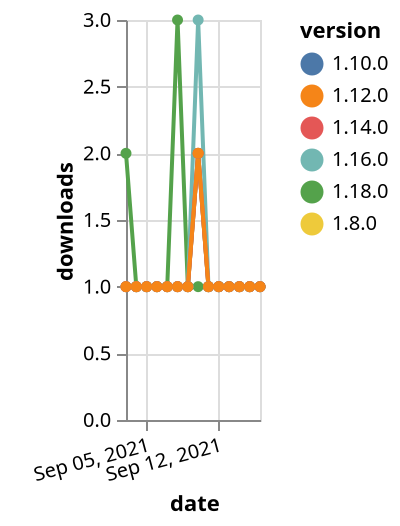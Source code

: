 {"$schema": "https://vega.github.io/schema/vega-lite/v5.json", "description": "A simple bar chart with embedded data.", "data": {"values": [{"date": "2021-09-03", "total": 113, "delta": 2, "version": "1.18.0"}, {"date": "2021-09-04", "total": 114, "delta": 1, "version": "1.18.0"}, {"date": "2021-09-05", "total": 115, "delta": 1, "version": "1.18.0"}, {"date": "2021-09-06", "total": 116, "delta": 1, "version": "1.18.0"}, {"date": "2021-09-07", "total": 117, "delta": 1, "version": "1.18.0"}, {"date": "2021-09-08", "total": 120, "delta": 3, "version": "1.18.0"}, {"date": "2021-09-09", "total": 121, "delta": 1, "version": "1.18.0"}, {"date": "2021-09-10", "total": 122, "delta": 1, "version": "1.18.0"}, {"date": "2021-09-11", "total": 123, "delta": 1, "version": "1.18.0"}, {"date": "2021-09-12", "total": 124, "delta": 1, "version": "1.18.0"}, {"date": "2021-09-13", "total": 125, "delta": 1, "version": "1.18.0"}, {"date": "2021-09-14", "total": 126, "delta": 1, "version": "1.18.0"}, {"date": "2021-09-15", "total": 127, "delta": 1, "version": "1.18.0"}, {"date": "2021-09-16", "total": 128, "delta": 1, "version": "1.18.0"}, {"date": "2021-09-03", "total": 235, "delta": 1, "version": "1.8.0"}, {"date": "2021-09-04", "total": 236, "delta": 1, "version": "1.8.0"}, {"date": "2021-09-05", "total": 237, "delta": 1, "version": "1.8.0"}, {"date": "2021-09-06", "total": 238, "delta": 1, "version": "1.8.0"}, {"date": "2021-09-07", "total": 239, "delta": 1, "version": "1.8.0"}, {"date": "2021-09-08", "total": 240, "delta": 1, "version": "1.8.0"}, {"date": "2021-09-09", "total": 241, "delta": 1, "version": "1.8.0"}, {"date": "2021-09-10", "total": 243, "delta": 2, "version": "1.8.0"}, {"date": "2021-09-11", "total": 244, "delta": 1, "version": "1.8.0"}, {"date": "2021-09-12", "total": 245, "delta": 1, "version": "1.8.0"}, {"date": "2021-09-13", "total": 246, "delta": 1, "version": "1.8.0"}, {"date": "2021-09-14", "total": 247, "delta": 1, "version": "1.8.0"}, {"date": "2021-09-15", "total": 248, "delta": 1, "version": "1.8.0"}, {"date": "2021-09-16", "total": 249, "delta": 1, "version": "1.8.0"}, {"date": "2021-09-03", "total": 191, "delta": 1, "version": "1.10.0"}, {"date": "2021-09-04", "total": 192, "delta": 1, "version": "1.10.0"}, {"date": "2021-09-05", "total": 193, "delta": 1, "version": "1.10.0"}, {"date": "2021-09-06", "total": 194, "delta": 1, "version": "1.10.0"}, {"date": "2021-09-07", "total": 195, "delta": 1, "version": "1.10.0"}, {"date": "2021-09-08", "total": 196, "delta": 1, "version": "1.10.0"}, {"date": "2021-09-09", "total": 197, "delta": 1, "version": "1.10.0"}, {"date": "2021-09-10", "total": 199, "delta": 2, "version": "1.10.0"}, {"date": "2021-09-11", "total": 200, "delta": 1, "version": "1.10.0"}, {"date": "2021-09-12", "total": 201, "delta": 1, "version": "1.10.0"}, {"date": "2021-09-13", "total": 202, "delta": 1, "version": "1.10.0"}, {"date": "2021-09-14", "total": 203, "delta": 1, "version": "1.10.0"}, {"date": "2021-09-15", "total": 204, "delta": 1, "version": "1.10.0"}, {"date": "2021-09-16", "total": 205, "delta": 1, "version": "1.10.0"}, {"date": "2021-09-03", "total": 176, "delta": 1, "version": "1.16.0"}, {"date": "2021-09-04", "total": 177, "delta": 1, "version": "1.16.0"}, {"date": "2021-09-05", "total": 178, "delta": 1, "version": "1.16.0"}, {"date": "2021-09-06", "total": 179, "delta": 1, "version": "1.16.0"}, {"date": "2021-09-07", "total": 180, "delta": 1, "version": "1.16.0"}, {"date": "2021-09-08", "total": 181, "delta": 1, "version": "1.16.0"}, {"date": "2021-09-09", "total": 182, "delta": 1, "version": "1.16.0"}, {"date": "2021-09-10", "total": 185, "delta": 3, "version": "1.16.0"}, {"date": "2021-09-11", "total": 186, "delta": 1, "version": "1.16.0"}, {"date": "2021-09-12", "total": 187, "delta": 1, "version": "1.16.0"}, {"date": "2021-09-13", "total": 188, "delta": 1, "version": "1.16.0"}, {"date": "2021-09-14", "total": 189, "delta": 1, "version": "1.16.0"}, {"date": "2021-09-15", "total": 190, "delta": 1, "version": "1.16.0"}, {"date": "2021-09-16", "total": 191, "delta": 1, "version": "1.16.0"}, {"date": "2021-09-03", "total": 153, "delta": 1, "version": "1.14.0"}, {"date": "2021-09-04", "total": 154, "delta": 1, "version": "1.14.0"}, {"date": "2021-09-05", "total": 155, "delta": 1, "version": "1.14.0"}, {"date": "2021-09-06", "total": 156, "delta": 1, "version": "1.14.0"}, {"date": "2021-09-07", "total": 157, "delta": 1, "version": "1.14.0"}, {"date": "2021-09-08", "total": 158, "delta": 1, "version": "1.14.0"}, {"date": "2021-09-09", "total": 159, "delta": 1, "version": "1.14.0"}, {"date": "2021-09-10", "total": 161, "delta": 2, "version": "1.14.0"}, {"date": "2021-09-11", "total": 162, "delta": 1, "version": "1.14.0"}, {"date": "2021-09-12", "total": 163, "delta": 1, "version": "1.14.0"}, {"date": "2021-09-13", "total": 164, "delta": 1, "version": "1.14.0"}, {"date": "2021-09-14", "total": 165, "delta": 1, "version": "1.14.0"}, {"date": "2021-09-15", "total": 166, "delta": 1, "version": "1.14.0"}, {"date": "2021-09-16", "total": 167, "delta": 1, "version": "1.14.0"}, {"date": "2021-09-03", "total": 174, "delta": 1, "version": "1.12.0"}, {"date": "2021-09-04", "total": 175, "delta": 1, "version": "1.12.0"}, {"date": "2021-09-05", "total": 176, "delta": 1, "version": "1.12.0"}, {"date": "2021-09-06", "total": 177, "delta": 1, "version": "1.12.0"}, {"date": "2021-09-07", "total": 178, "delta": 1, "version": "1.12.0"}, {"date": "2021-09-08", "total": 179, "delta": 1, "version": "1.12.0"}, {"date": "2021-09-09", "total": 180, "delta": 1, "version": "1.12.0"}, {"date": "2021-09-10", "total": 182, "delta": 2, "version": "1.12.0"}, {"date": "2021-09-11", "total": 183, "delta": 1, "version": "1.12.0"}, {"date": "2021-09-12", "total": 184, "delta": 1, "version": "1.12.0"}, {"date": "2021-09-13", "total": 185, "delta": 1, "version": "1.12.0"}, {"date": "2021-09-14", "total": 186, "delta": 1, "version": "1.12.0"}, {"date": "2021-09-15", "total": 187, "delta": 1, "version": "1.12.0"}, {"date": "2021-09-16", "total": 188, "delta": 1, "version": "1.12.0"}]}, "width": "container", "mark": {"type": "line", "point": {"filled": true}}, "encoding": {"x": {"field": "date", "type": "temporal", "timeUnit": "yearmonthdate", "title": "date", "axis": {"labelAngle": -15}}, "y": {"field": "delta", "type": "quantitative", "title": "downloads"}, "color": {"field": "version", "type": "nominal"}, "tooltip": {"field": "delta"}}}